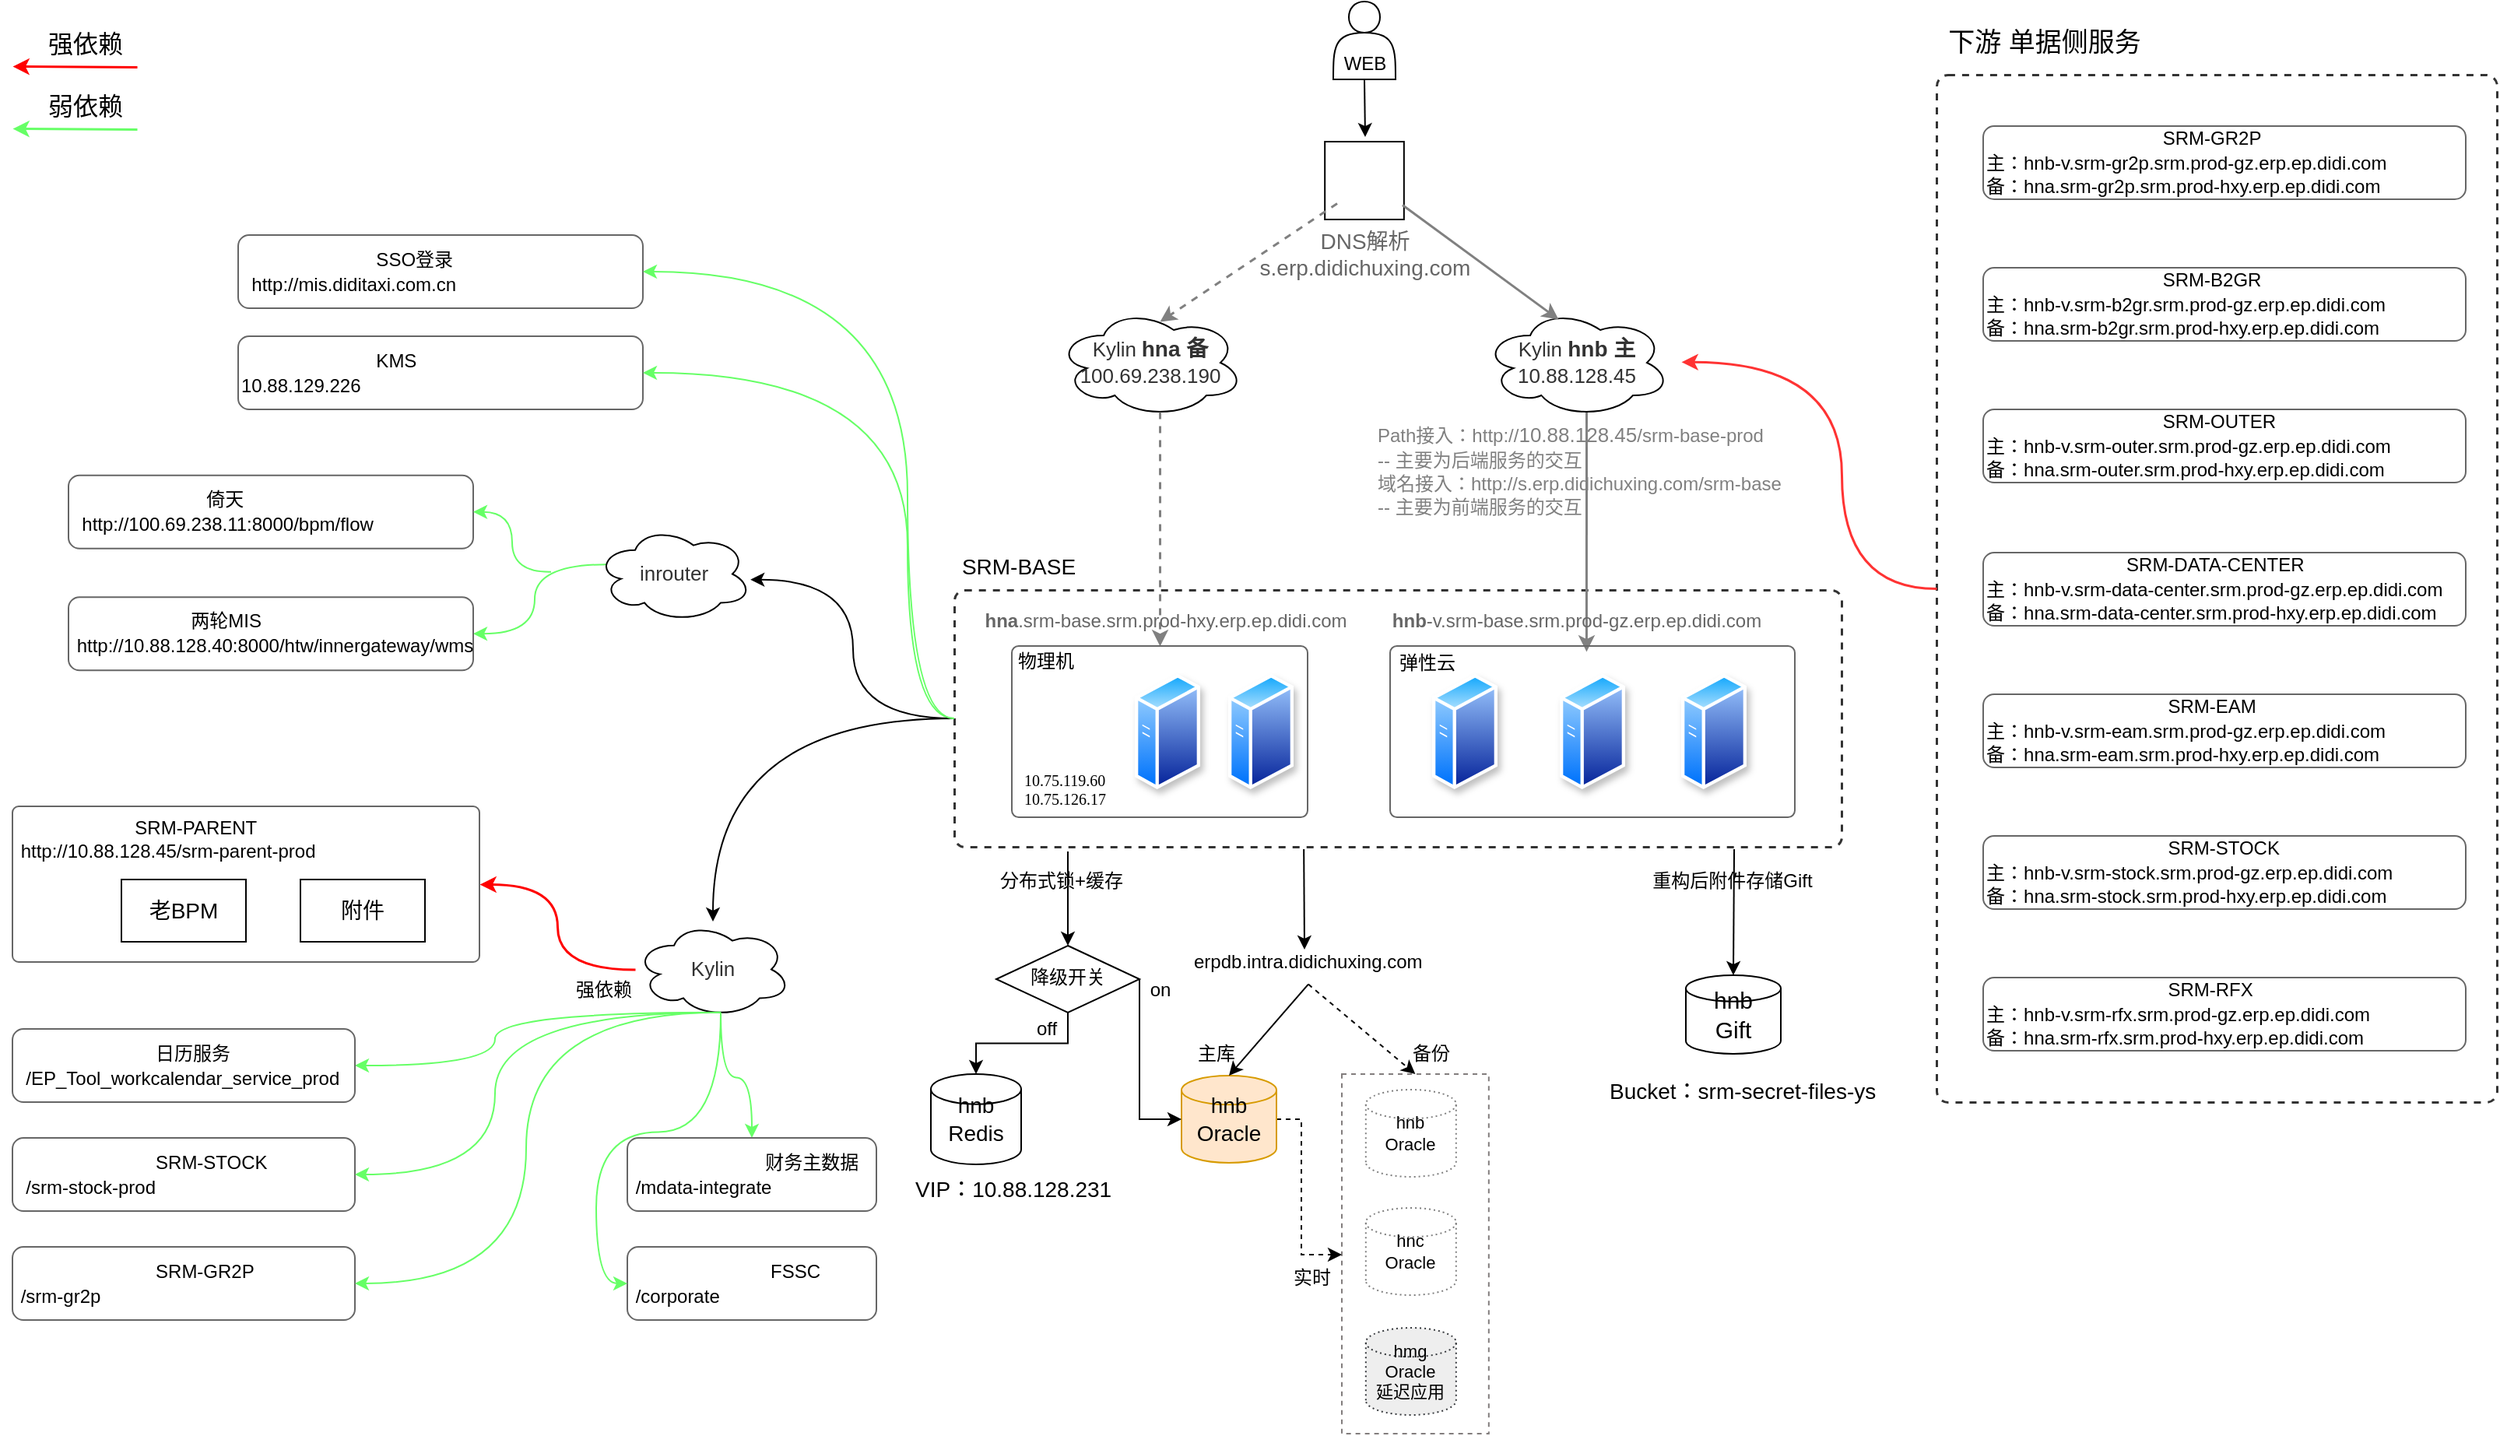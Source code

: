 <mxfile version="27.2.0">
  <diagram id="C5RBs43oDa-KdzZeNtuy" name="Page-1">
    <mxGraphModel dx="1883" dy="532" grid="0" gridSize="10" guides="1" tooltips="1" connect="1" arrows="1" fold="1" page="1" pageScale="1" pageWidth="827" pageHeight="1169" background="#ffffff" math="0" shadow="0">
      <root>
        <mxCell id="WIyWlLk6GJQsqaUBKTNV-0" />
        <mxCell id="WIyWlLk6GJQsqaUBKTNV-1" parent="WIyWlLk6GJQsqaUBKTNV-0" />
        <mxCell id="JOS9M0dcw-xFXqlHF2fi-12" value="" style="rounded=0;whiteSpace=wrap;html=1;hachureGap=4;fontFamily=Architects Daughter;fontSource=https%3A%2F%2Ffonts.googleapis.com%2Fcss%3Ffamily%3DArchitects%2BDaughter;dashed=1;fillColor=none;strokeColor=light-dark(#827d7d, #ededed);" vertex="1" parent="WIyWlLk6GJQsqaUBKTNV-1">
          <mxGeometry x="76" y="957" width="94.41" height="231" as="geometry" />
        </mxCell>
        <mxCell id="JOS9M0dcw-xFXqlHF2fi-0" value="降级开关" style="rhombus;whiteSpace=wrap;html=1;hachureGap=4;fontFamily=Architects Daughter;fontSource=https%3A%2F%2Ffonts.googleapis.com%2Fcss%3Ffamily%3DArchitects%2BDaughter;" vertex="1" parent="WIyWlLk6GJQsqaUBKTNV-1">
          <mxGeometry x="-146" y="874.5" width="92" height="43" as="geometry" />
        </mxCell>
        <mxCell id="ueZprSyfjsTpokdEeaGI-45" value="" style="rounded=1;whiteSpace=wrap;html=1;hachureGap=4;fontFamily=Architects Daughter;fontSource=https%3A%2F%2Ffonts.googleapis.com%2Fcss%3Ffamily%3DArchitects%2BDaughter;arcSize=2;fillColor=none;dashed=1;strokeColor=#333333;strokeWidth=1.5;" parent="WIyWlLk6GJQsqaUBKTNV-1" vertex="1">
          <mxGeometry x="458" y="315" width="360" height="660" as="geometry" />
        </mxCell>
        <mxCell id="ueZprSyfjsTpokdEeaGI-70" value="" style="rounded=0;hachureGap=4;orthogonalLoop=1;jettySize=auto;html=1;fontFamily=Architects Daughter;fontSource=https%3A%2F%2Ffonts.googleapis.com%2Fcss%3Ffamily%3DArchitects%2BDaughter;entryX=0.991;entryY=0.559;entryDx=0;entryDy=0;entryPerimeter=0;edgeStyle=orthogonalEdgeStyle;curved=1;" parent="WIyWlLk6GJQsqaUBKTNV-1" source="ueZprSyfjsTpokdEeaGI-32" target="ueZprSyfjsTpokdEeaGI-61" edge="1">
          <mxGeometry relative="1" as="geometry" />
        </mxCell>
        <mxCell id="ueZprSyfjsTpokdEeaGI-71" value="" style="edgeStyle=orthogonalEdgeStyle;rounded=0;hachureGap=4;orthogonalLoop=1;jettySize=auto;html=1;fontFamily=Architects Daughter;fontSource=https%3A%2F%2Ffonts.googleapis.com%2Fcss%3Ffamily%3DArchitects%2BDaughter;curved=1;" parent="WIyWlLk6GJQsqaUBKTNV-1" source="ueZprSyfjsTpokdEeaGI-32" target="ueZprSyfjsTpokdEeaGI-62" edge="1">
          <mxGeometry relative="1" as="geometry" />
        </mxCell>
        <mxCell id="ueZprSyfjsTpokdEeaGI-32" value="" style="rounded=1;whiteSpace=wrap;html=1;hachureGap=4;fontFamily=Architects Daughter;fontSource=https%3A%2F%2Ffonts.googleapis.com%2Fcss%3Ffamily%3DArchitects%2BDaughter;fillColor=none;arcSize=4;dashed=1;strokeColor=#333333;strokeWidth=1.5;" parent="WIyWlLk6GJQsqaUBKTNV-1" vertex="1">
          <mxGeometry x="-173" y="646" width="570" height="165" as="geometry" />
        </mxCell>
        <mxCell id="ueZprSyfjsTpokdEeaGI-12" value="" style="endArrow=classic;html=1;rounded=0;hachureGap=4;fontFamily=Architects Daughter;fontSource=https%3A%2F%2Ffonts.googleapis.com%2Fcss%3Ffamily%3DArchitects%2BDaughter;exitX=0.55;exitY=0.95;exitDx=0;exitDy=0;exitPerimeter=0;strokeColor=#808080;strokeWidth=1.5;entryX=0.473;entryY=0.032;entryDx=0;entryDy=0;entryPerimeter=0;" parent="WIyWlLk6GJQsqaUBKTNV-1" source="ueZprSyfjsTpokdEeaGI-1" edge="1">
          <mxGeometry width="50" height="50" relative="1" as="geometry">
            <mxPoint x="236" y="531.5" as="sourcePoint" />
            <mxPoint x="232.98" y="685.52" as="targetPoint" />
          </mxGeometry>
        </mxCell>
        <mxCell id="ueZprSyfjsTpokdEeaGI-0" value="&lt;span style=&quot;color: rgb(50, 50, 50); font-family: &amp;quot;Microsoft YaHei&amp;quot;, 微软雅黑, Arial; background-color: rgba(255, 255, 255, 0.01);&quot;&gt;&lt;span style=&quot;font-size: 13px;&quot;&gt;Kylin&lt;/span&gt;&lt;b style=&quot;&quot;&gt; &lt;font style=&quot;font-size: 14px;&quot;&gt;hna 备&lt;/font&gt;&lt;/b&gt;&lt;/span&gt;&lt;font style=&quot;font-size: 14px;&quot;&gt;&lt;br style=&quot;color: rgb(50, 50, 50); font-family: &amp;quot;Microsoft YaHei&amp;quot;, 微软雅黑, Arial;&quot;&gt;&lt;/font&gt;&lt;span style=&quot;color: rgb(50, 50, 50); font-family: &amp;quot;Microsoft YaHei&amp;quot;, 微软雅黑, Arial; font-size: 13px; background-color: rgba(255, 255, 255, 0.01);&quot;&gt;100.69.238.190&lt;/span&gt;" style="ellipse;shape=cloud;whiteSpace=wrap;html=1;hachureGap=4;fontFamily=Architects Daughter;fontSource=https%3A%2F%2Ffonts.googleapis.com%2Fcss%3Ffamily%3DArchitects%2BDaughter;strokeColor=default;" parent="WIyWlLk6GJQsqaUBKTNV-1" vertex="1">
          <mxGeometry x="-107" y="465" width="120" height="70" as="geometry" />
        </mxCell>
        <mxCell id="ueZprSyfjsTpokdEeaGI-1" value="&lt;span style=&quot;color: rgb(50, 50, 50); font-family: &amp;quot;Microsoft YaHei&amp;quot;, 微软雅黑, Arial; font-size: 13px; background-color: rgba(255, 255, 255, 0.01);&quot;&gt;Kylin &lt;/span&gt;&lt;font style=&quot;color: rgb(255, 51, 51); font-size: 14px;&quot;&gt;&lt;span style=&quot;background-color: rgba(255, 255, 255, 0.01); color: rgb(50, 50, 50);&quot;&gt;&lt;font style=&quot;&quot; face=&quot;Helvetica&quot;&gt;&lt;b style=&quot;&quot;&gt;hnb 主&lt;/b&gt;&lt;/font&gt;&lt;/span&gt;&lt;br style=&quot;font-family: &amp;quot;Microsoft YaHei&amp;quot;, 微软雅黑, Arial; color: rgb(50, 50, 50);&quot;&gt;&lt;/font&gt;&lt;span style=&quot;color: rgb(50, 50, 50); font-family: &amp;quot;Microsoft YaHei&amp;quot;, 微软雅黑, Arial; font-size: 13px; background-color: rgba(255, 255, 255, 0.01);&quot;&gt;10.88.128.45&lt;/span&gt;" style="ellipse;shape=cloud;whiteSpace=wrap;html=1;hachureGap=4;fontFamily=Architects Daughter;fontSource=https%3A%2F%2Ffonts.googleapis.com%2Fcss%3Ffamily%3DArchitects%2BDaughter;strokeColor=default;" parent="WIyWlLk6GJQsqaUBKTNV-1" vertex="1">
          <mxGeometry x="167" y="465" width="120" height="70" as="geometry" />
        </mxCell>
        <mxCell id="ueZprSyfjsTpokdEeaGI-4" value="&lt;font style=&quot;color: rgb(128, 128, 128);&quot;&gt;&lt;font style=&quot;&quot; face=&quot;Helvetica&quot;&gt;Path接入：http://&lt;/font&gt;&lt;span style=&quot;font-family: &amp;quot;Microsoft YaHei&amp;quot;, 微软雅黑, Arial; font-size: 13px; text-align: center; background-color: rgba(255, 255, 255, 0.01);&quot;&gt;10.88.128.45&lt;/span&gt;&lt;font style=&quot;&quot; face=&quot;Helvetica&quot;&gt;/srm-base-prod&lt;/font&gt;&lt;/font&gt;&lt;div&gt;&lt;font style=&quot;color: rgb(128, 128, 128);&quot; face=&quot;Helvetica&quot;&gt;-- 主要为后端服务的交互&lt;br&gt;&lt;/font&gt;&lt;div&gt;&lt;span style=&quot;font-family: Helvetica; background-color: transparent;&quot;&gt;&lt;font style=&quot;color: rgb(128, 128, 128);&quot;&gt;域名接入：http://s.erp.didichuxing.com/srm-base&lt;/font&gt;&lt;/span&gt;&lt;/div&gt;&lt;/div&gt;&lt;div&gt;&lt;font style=&quot;color: rgb(128, 128, 128);&quot;&gt;&lt;span style=&quot;font-family: Helvetica; background-color: transparent;&quot;&gt;--&amp;nbsp;&lt;/span&gt;&lt;span style=&quot;font-family: Helvetica; background-color: transparent;&quot;&gt;主要为前端服务的交互&lt;/span&gt;&lt;/font&gt;&lt;/div&gt;" style="text;html=1;align=left;verticalAlign=middle;whiteSpace=wrap;rounded=0;fontFamily=Architects Daughter;fontSource=https%3A%2F%2Ffonts.googleapis.com%2Fcss%3Ffamily%3DArchitects%2BDaughter;" parent="WIyWlLk6GJQsqaUBKTNV-1" vertex="1">
          <mxGeometry x="97" y="535" width="296" height="70" as="geometry" />
        </mxCell>
        <mxCell id="ueZprSyfjsTpokdEeaGI-13" value="" style="endArrow=classic;html=1;rounded=0;hachureGap=4;fontFamily=Architects Daughter;fontSource=https%3A%2F%2Ffonts.googleapis.com%2Fcss%3Ffamily%3DArchitects%2BDaughter;exitX=0.55;exitY=0.95;exitDx=0;exitDy=0;exitPerimeter=0;strokeColor=#808080;strokeWidth=1.5;dashed=1;" parent="WIyWlLk6GJQsqaUBKTNV-1" source="ueZprSyfjsTpokdEeaGI-0" target="ueZprSyfjsTpokdEeaGI-14" edge="1">
          <mxGeometry width="50" height="50" relative="1" as="geometry">
            <mxPoint x="348" y="575" as="sourcePoint" />
            <mxPoint x="-41" y="663" as="targetPoint" />
          </mxGeometry>
        </mxCell>
        <mxCell id="ueZprSyfjsTpokdEeaGI-23" value="&lt;font face=&quot;Helvetica&quot;&gt;SRM-BASE&lt;/font&gt;" style="text;html=1;align=center;verticalAlign=middle;whiteSpace=wrap;rounded=0;fontFamily=Architects Daughter;fontSource=https%3A%2F%2Ffonts.googleapis.com%2Fcss%3Ffamily%3DArchitects%2BDaughter;fontSize=14;" parent="WIyWlLk6GJQsqaUBKTNV-1" vertex="1">
          <mxGeometry x="-173" y="616" width="83" height="30" as="geometry" />
        </mxCell>
        <mxCell id="ueZprSyfjsTpokdEeaGI-26" value="" style="points=[];aspect=fixed;html=1;align=center;shadow=0;dashed=0;fillColor=none;shape=mxgraph.alibaba_cloud.dns_domain_name_system;hachureGap=4;fontFamily=Architects Daughter;fontSource=https%3A%2F%2Ffonts.googleapis.com%2Fcss%3Ffamily%3DArchitects%2BDaughter;" parent="WIyWlLk6GJQsqaUBKTNV-1" vertex="1">
          <mxGeometry x="65.09" y="358" width="50.83" height="50" as="geometry" />
        </mxCell>
        <mxCell id="ueZprSyfjsTpokdEeaGI-27" value="" style="endArrow=classic;html=1;rounded=0;hachureGap=4;fontFamily=Architects Daughter;fontSource=https%3A%2F%2Ffonts.googleapis.com%2Fcss%3Ffamily%3DArchitects%2BDaughter;exitX=0.151;exitY=0.79;exitDx=0;exitDy=0;exitPerimeter=0;entryX=0.55;entryY=0.121;entryDx=0;entryDy=0;entryPerimeter=0;strokeColor=#808080;strokeWidth=1.5;dashed=1;" parent="WIyWlLk6GJQsqaUBKTNV-1" source="ueZprSyfjsTpokdEeaGI-26" target="ueZprSyfjsTpokdEeaGI-0" edge="1">
          <mxGeometry width="50" height="50" relative="1" as="geometry">
            <mxPoint x="187" y="585" as="sourcePoint" />
            <mxPoint x="237" y="535" as="targetPoint" />
          </mxGeometry>
        </mxCell>
        <mxCell id="ueZprSyfjsTpokdEeaGI-28" value="" style="endArrow=classic;html=1;rounded=0;hachureGap=4;fontFamily=Architects Daughter;fontSource=https%3A%2F%2Ffonts.googleapis.com%2Fcss%3Ffamily%3DArchitects%2BDaughter;exitX=0.977;exitY=0.81;exitDx=0;exitDy=0;exitPerimeter=0;entryX=0.4;entryY=0.1;entryDx=0;entryDy=0;entryPerimeter=0;strokeColor=#808080;strokeWidth=1.5;" parent="WIyWlLk6GJQsqaUBKTNV-1" source="ueZprSyfjsTpokdEeaGI-26" target="ueZprSyfjsTpokdEeaGI-1" edge="1">
          <mxGeometry width="50" height="50" relative="1" as="geometry">
            <mxPoint x="152" y="465" as="sourcePoint" />
            <mxPoint x="37" y="503" as="targetPoint" />
          </mxGeometry>
        </mxCell>
        <UserObject label="DNS解析s.erp.didichuxing.com" link="s.erp.didichuxing.com" id="ueZprSyfjsTpokdEeaGI-30">
          <mxCell style="text;whiteSpace=wrap;fontFamily=Helvetica;fontSize=14;fontColor=#666666;align=center;" parent="WIyWlLk6GJQsqaUBKTNV-1" vertex="1">
            <mxGeometry x="20.5" y="407" width="140" height="40" as="geometry" />
          </mxCell>
        </UserObject>
        <mxCell id="ueZprSyfjsTpokdEeaGI-5" value="" style="rounded=1;whiteSpace=wrap;html=1;hachureGap=4;fontFamily=Architects Daughter;fontSource=https%3A%2F%2Ffonts.googleapis.com%2Fcss%3Ffamily%3DArchitects%2BDaughter;fillColor=none;arcSize=4;strokeColor=#666666;" parent="WIyWlLk6GJQsqaUBKTNV-1" vertex="1">
          <mxGeometry x="107" y="682" width="260" height="110" as="geometry" />
        </mxCell>
        <mxCell id="ueZprSyfjsTpokdEeaGI-7" value="" style="image;aspect=fixed;perimeter=ellipsePerimeter;html=1;align=center;shadow=1;dashed=0;spacingTop=3;image=img/lib/active_directory/generic_server.svg;sketch=1;hachureGap=4;jiggle=2;curveFitting=1;fontFamily=Architects Daughter;fontSource=https%3A%2F%2Ffonts.googleapis.com%2Fcss%3Ffamily%3DArchitects%2BDaughter;" parent="WIyWlLk6GJQsqaUBKTNV-1" vertex="1">
          <mxGeometry x="134" y="699.5" width="42" height="75" as="geometry" />
        </mxCell>
        <mxCell id="ueZprSyfjsTpokdEeaGI-8" value="" style="image;aspect=fixed;perimeter=ellipsePerimeter;html=1;align=center;shadow=1;dashed=0;spacingTop=3;image=img/lib/active_directory/generic_server.svg;sketch=1;hachureGap=4;jiggle=2;curveFitting=1;fontFamily=Architects Daughter;fontSource=https%3A%2F%2Ffonts.googleapis.com%2Fcss%3Ffamily%3DArchitects%2BDaughter;" parent="WIyWlLk6GJQsqaUBKTNV-1" vertex="1">
          <mxGeometry x="216" y="699.5" width="42" height="75" as="geometry" />
        </mxCell>
        <mxCell id="ueZprSyfjsTpokdEeaGI-9" value="" style="image;aspect=fixed;perimeter=ellipsePerimeter;html=1;align=center;shadow=1;dashed=0;spacingTop=3;image=img/lib/active_directory/generic_server.svg;sketch=1;hachureGap=4;jiggle=2;curveFitting=1;fontFamily=Architects Daughter;fontSource=https%3A%2F%2Ffonts.googleapis.com%2Fcss%3Ffamily%3DArchitects%2BDaughter;" parent="WIyWlLk6GJQsqaUBKTNV-1" vertex="1">
          <mxGeometry x="294" y="699.5" width="42" height="75" as="geometry" />
        </mxCell>
        <mxCell id="ueZprSyfjsTpokdEeaGI-11" value="&lt;font face=&quot;Helvetica&quot;&gt;&lt;b&gt;hnb&lt;/b&gt;-v.srm-base.srm.prod-gz.erp.ep.didi.com&lt;/font&gt;" style="text;html=1;align=center;verticalAlign=middle;whiteSpace=wrap;rounded=0;fontFamily=Architects Daughter;fontSource=https%3A%2F%2Ffonts.googleapis.com%2Fcss%3Ffamily%3DArchitects%2BDaughter;fontColor=#666666;" parent="WIyWlLk6GJQsqaUBKTNV-1" vertex="1">
          <mxGeometry x="107" y="651" width="240" height="30" as="geometry" />
        </mxCell>
        <mxCell id="ueZprSyfjsTpokdEeaGI-14" value="" style="rounded=1;whiteSpace=wrap;html=1;hachureGap=4;fontFamily=Architects Daughter;fontSource=https%3A%2F%2Ffonts.googleapis.com%2Fcss%3Ffamily%3DArchitects%2BDaughter;fillColor=none;arcSize=4;strokeColor=#666666;" parent="WIyWlLk6GJQsqaUBKTNV-1" vertex="1">
          <mxGeometry x="-136" y="682" width="190" height="110" as="geometry" />
        </mxCell>
        <mxCell id="ueZprSyfjsTpokdEeaGI-15" value="" style="image;aspect=fixed;perimeter=ellipsePerimeter;html=1;align=center;shadow=1;dashed=0;spacingTop=3;image=img/lib/active_directory/generic_server.svg;sketch=1;hachureGap=4;jiggle=2;curveFitting=1;fontFamily=Architects Daughter;fontSource=https%3A%2F%2Ffonts.googleapis.com%2Fcss%3Ffamily%3DArchitects%2BDaughter;" parent="WIyWlLk6GJQsqaUBKTNV-1" vertex="1">
          <mxGeometry x="-57" y="699.5" width="42" height="75" as="geometry" />
        </mxCell>
        <mxCell id="ueZprSyfjsTpokdEeaGI-16" value="" style="image;aspect=fixed;perimeter=ellipsePerimeter;html=1;align=center;shadow=1;dashed=0;spacingTop=3;image=img/lib/active_directory/generic_server.svg;sketch=1;hachureGap=4;jiggle=2;curveFitting=1;fontFamily=Architects Daughter;fontSource=https%3A%2F%2Ffonts.googleapis.com%2Fcss%3Ffamily%3DArchitects%2BDaughter;" parent="WIyWlLk6GJQsqaUBKTNV-1" vertex="1">
          <mxGeometry x="3" y="699.5" width="42" height="75" as="geometry" />
        </mxCell>
        <mxCell id="ueZprSyfjsTpokdEeaGI-18" value="&lt;font face=&quot;Helvetica&quot;&gt;&lt;b&gt;hna&lt;/b&gt;.srm-base.srm.prod-hxy.erp.ep.didi.com&lt;/font&gt;" style="text;html=1;align=center;verticalAlign=middle;whiteSpace=wrap;rounded=0;fontFamily=Architects Daughter;fontSource=https%3A%2F%2Ffonts.googleapis.com%2Fcss%3Ffamily%3DArchitects%2BDaughter;fontColor=#666666;" parent="WIyWlLk6GJQsqaUBKTNV-1" vertex="1">
          <mxGeometry x="-157" y="651" width="240" height="30" as="geometry" />
        </mxCell>
        <mxCell id="ueZprSyfjsTpokdEeaGI-19" value="物理机" style="text;html=1;align=center;verticalAlign=middle;whiteSpace=wrap;rounded=0;fontFamily=Helvetica;" parent="WIyWlLk6GJQsqaUBKTNV-1" vertex="1">
          <mxGeometry x="-144" y="677" width="60" height="30" as="geometry" />
        </mxCell>
        <mxCell id="ueZprSyfjsTpokdEeaGI-20" value="弹性云" style="text;html=1;align=center;verticalAlign=middle;whiteSpace=wrap;rounded=0;fontFamily=Helvetica;" parent="WIyWlLk6GJQsqaUBKTNV-1" vertex="1">
          <mxGeometry x="101" y="678" width="60" height="30" as="geometry" />
        </mxCell>
        <mxCell id="ueZprSyfjsTpokdEeaGI-21" value="10.75.119.60&#xa;10.75.126.17" style="text;whiteSpace=wrap;fontFamily=Verdana;fontSize=10;" parent="WIyWlLk6GJQsqaUBKTNV-1" vertex="1">
          <mxGeometry x="-130" y="756" width="90" height="50" as="geometry" />
        </mxCell>
        <mxCell id="ueZprSyfjsTpokdEeaGI-34" value="" style="edgeStyle=orthogonalEdgeStyle;rounded=0;hachureGap=4;orthogonalLoop=1;jettySize=auto;html=1;fontFamily=Architects Daughter;fontSource=https%3A%2F%2Ffonts.googleapis.com%2Fcss%3Ffamily%3DArchitects%2BDaughter;exitX=0.5;exitY=1;exitDx=0;exitDy=0;" parent="WIyWlLk6GJQsqaUBKTNV-1" source="ueZprSyfjsTpokdEeaGI-33" edge="1">
          <mxGeometry relative="1" as="geometry">
            <mxPoint x="91" y="355" as="targetPoint" />
          </mxGeometry>
        </mxCell>
        <mxCell id="ueZprSyfjsTpokdEeaGI-33" value="&lt;div&gt;&lt;font face=&quot;Helvetica&quot;&gt;&lt;br&gt;&lt;/font&gt;&lt;/div&gt;&lt;div&gt;&lt;font face=&quot;Helvetica&quot;&gt;&lt;br&gt;&lt;/font&gt;&lt;/div&gt;&lt;font face=&quot;Helvetica&quot;&gt;WEB&lt;/font&gt;" style="shape=actor;whiteSpace=wrap;html=1;hachureGap=4;fontFamily=Architects Daughter;fontSource=https%3A%2F%2Ffonts.googleapis.com%2Fcss%3Ffamily%3DArchitects%2BDaughter;" parent="WIyWlLk6GJQsqaUBKTNV-1" vertex="1">
          <mxGeometry x="70.5" y="268" width="40" height="50" as="geometry" />
        </mxCell>
        <mxCell id="ueZprSyfjsTpokdEeaGI-35" value="" style="endArrow=classic;html=1;rounded=0;hachureGap=4;fontFamily=Architects Daughter;fontSource=https%3A%2F%2Ffonts.googleapis.com%2Fcss%3Ffamily%3DArchitects%2BDaughter;exitX=0;exitY=0.5;exitDx=0;exitDy=0;edgeStyle=orthogonalEdgeStyle;curved=1;fillColor=#e51400;strokeColor=#FF3333;strokeWidth=1.5;" parent="WIyWlLk6GJQsqaUBKTNV-1" source="ueZprSyfjsTpokdEeaGI-45" edge="1">
          <mxGeometry width="50" height="50" relative="1" as="geometry">
            <mxPoint x="477" y="499" as="sourcePoint" />
            <mxPoint x="294" y="499.38" as="targetPoint" />
            <Array as="points">
              <mxPoint x="397" y="645" />
              <mxPoint x="397" y="499" />
            </Array>
          </mxGeometry>
        </mxCell>
        <mxCell id="ueZprSyfjsTpokdEeaGI-37" value="&lt;font face=&quot;Helvetica&quot;&gt;&amp;nbsp; &amp;nbsp; &amp;nbsp; &amp;nbsp; &amp;nbsp; &amp;nbsp; &amp;nbsp; &amp;nbsp; &amp;nbsp; &amp;nbsp; &amp;nbsp; &amp;nbsp; &amp;nbsp; &amp;nbsp; &amp;nbsp; &amp;nbsp; &amp;nbsp; SRM-GR2P&lt;/font&gt;&lt;div style=&quot;&quot;&gt;&lt;font face=&quot;Helvetica&quot;&gt;主：hnb-v.srm-gr2p.srm.prod-gz.erp.ep.didi.com&lt;/font&gt;&lt;/div&gt;&lt;div style=&quot;&quot;&gt;&lt;font face=&quot;Helvetica&quot;&gt;备：&lt;/font&gt;&lt;span style=&quot;background-color: transparent;&quot;&gt;&lt;font face=&quot;Helvetica&quot;&gt;hna.srm-gr2p.srm.prod-hxy.erp.ep.didi.com&lt;/font&gt;&lt;/span&gt;&lt;/div&gt;" style="rounded=1;whiteSpace=wrap;html=1;hachureGap=4;fontFamily=Architects Daughter;fontSource=https%3A%2F%2Ffonts.googleapis.com%2Fcss%3Ffamily%3DArchitects%2BDaughter;align=left;strokeColor=#666666;" parent="WIyWlLk6GJQsqaUBKTNV-1" vertex="1">
          <mxGeometry x="488" y="348" width="310" height="47" as="geometry" />
        </mxCell>
        <mxCell id="ueZprSyfjsTpokdEeaGI-38" value="&lt;font face=&quot;Helvetica&quot;&gt;&amp;nbsp; &amp;nbsp; &amp;nbsp; &amp;nbsp; &amp;nbsp; &amp;nbsp; &amp;nbsp; &amp;nbsp; &amp;nbsp; &amp;nbsp; &amp;nbsp; &amp;nbsp; &amp;nbsp; &amp;nbsp; &amp;nbsp; &amp;nbsp; &amp;nbsp; SRM-B2GR&lt;/font&gt;&lt;div style=&quot;&quot;&gt;&lt;font face=&quot;Helvetica&quot;&gt;主：hnb-v.srm-b2gr.srm.prod-gz.erp.ep.didi.com&lt;/font&gt;&lt;/div&gt;&lt;div style=&quot;&quot;&gt;&lt;font face=&quot;Helvetica&quot;&gt;备：&lt;/font&gt;&lt;span style=&quot;background-color: transparent;&quot;&gt;&lt;font face=&quot;Helvetica&quot;&gt;hna.srm-b2gr.srm.prod-hxy.erp.ep.didi.com&lt;/font&gt;&lt;/span&gt;&lt;/div&gt;" style="rounded=1;whiteSpace=wrap;html=1;hachureGap=4;fontFamily=Architects Daughter;fontSource=https%3A%2F%2Ffonts.googleapis.com%2Fcss%3Ffamily%3DArchitects%2BDaughter;align=left;strokeColor=#666666;" parent="WIyWlLk6GJQsqaUBKTNV-1" vertex="1">
          <mxGeometry x="488" y="439" width="310" height="47" as="geometry" />
        </mxCell>
        <mxCell id="ueZprSyfjsTpokdEeaGI-39" value="&lt;font face=&quot;Helvetica&quot;&gt;&amp;nbsp; &amp;nbsp; &amp;nbsp; &amp;nbsp; &amp;nbsp; &amp;nbsp; &amp;nbsp; &amp;nbsp; &amp;nbsp; &amp;nbsp; &amp;nbsp; &amp;nbsp; &amp;nbsp; &amp;nbsp; &amp;nbsp; &amp;nbsp; &amp;nbsp; SRM-OUTER&lt;/font&gt;&lt;div style=&quot;&quot;&gt;&lt;font face=&quot;Helvetica&quot;&gt;主：hnb-v.srm-outer.srm.prod-gz.erp.ep.didi.com&lt;/font&gt;&lt;/div&gt;&lt;div style=&quot;&quot;&gt;&lt;font face=&quot;Helvetica&quot;&gt;备：&lt;/font&gt;&lt;span style=&quot;background-color: transparent;&quot;&gt;&lt;font face=&quot;Helvetica&quot;&gt;hna.srm-outer.srm.prod-hxy.erp.ep.didi.com&lt;/font&gt;&lt;/span&gt;&lt;/div&gt;" style="rounded=1;whiteSpace=wrap;html=1;hachureGap=4;fontFamily=Architects Daughter;fontSource=https%3A%2F%2Ffonts.googleapis.com%2Fcss%3Ffamily%3DArchitects%2BDaughter;align=left;strokeColor=#666666;" parent="WIyWlLk6GJQsqaUBKTNV-1" vertex="1">
          <mxGeometry x="488" y="530" width="310" height="47" as="geometry" />
        </mxCell>
        <mxCell id="ueZprSyfjsTpokdEeaGI-40" value="&lt;font face=&quot;Helvetica&quot;&gt;&amp;nbsp; &amp;nbsp; &amp;nbsp; &amp;nbsp; &amp;nbsp; &amp;nbsp; &amp;nbsp; &amp;nbsp; &amp;nbsp; &amp;nbsp; &amp;nbsp; &amp;nbsp; &amp;nbsp; &amp;nbsp;SRM-DATA-CENTER&lt;/font&gt;&lt;div style=&quot;&quot;&gt;&lt;font face=&quot;Helvetica&quot;&gt;主：hnb-v.srm-data-center.srm.prod-gz.erp.ep.didi.com&lt;/font&gt;&lt;/div&gt;&lt;div style=&quot;&quot;&gt;&lt;font face=&quot;Helvetica&quot;&gt;备：&lt;/font&gt;&lt;span style=&quot;background-color: transparent;&quot;&gt;&lt;font face=&quot;Helvetica&quot;&gt;hna.srm-data-center.srm.prod-hxy.erp.ep.didi.com&lt;/font&gt;&lt;/span&gt;&lt;/div&gt;" style="rounded=1;whiteSpace=wrap;html=1;hachureGap=4;fontFamily=Architects Daughter;fontSource=https%3A%2F%2Ffonts.googleapis.com%2Fcss%3Ffamily%3DArchitects%2BDaughter;align=left;strokeColor=#666666;" parent="WIyWlLk6GJQsqaUBKTNV-1" vertex="1">
          <mxGeometry x="488" y="622" width="310" height="47" as="geometry" />
        </mxCell>
        <mxCell id="ueZprSyfjsTpokdEeaGI-41" value="&lt;font face=&quot;Helvetica&quot;&gt;&amp;nbsp; &amp;nbsp; &amp;nbsp; &amp;nbsp; &amp;nbsp; &amp;nbsp; &amp;nbsp; &amp;nbsp; &amp;nbsp; &amp;nbsp; &amp;nbsp; &amp;nbsp; &amp;nbsp; &amp;nbsp; &amp;nbsp; &amp;nbsp; &amp;nbsp; &amp;nbsp;SRM-EAM&lt;/font&gt;&lt;div&gt;&lt;span style=&quot;font-family: Helvetica; background-color: transparent; color: light-dark(rgb(0, 0, 0), rgb(255, 255, 255));&quot;&gt;主：hnb-v.srm-eam.srm.prod-gz.erp.ep.didi.com&lt;/span&gt;&lt;div style=&quot;&quot;&gt;&lt;font face=&quot;Helvetica&quot;&gt;备：&lt;/font&gt;&lt;span style=&quot;background-color: transparent;&quot;&gt;&lt;font face=&quot;Helvetica&quot;&gt;hna.srm-eam.srm.prod-hxy.erp.ep.didi.com&lt;/font&gt;&lt;/span&gt;&lt;/div&gt;&lt;/div&gt;" style="rounded=1;whiteSpace=wrap;html=1;hachureGap=4;fontFamily=Architects Daughter;fontSource=https%3A%2F%2Ffonts.googleapis.com%2Fcss%3Ffamily%3DArchitects%2BDaughter;align=left;strokeColor=#666666;" parent="WIyWlLk6GJQsqaUBKTNV-1" vertex="1">
          <mxGeometry x="488" y="713" width="310" height="47" as="geometry" />
        </mxCell>
        <mxCell id="ueZprSyfjsTpokdEeaGI-42" value="&lt;font face=&quot;Helvetica&quot;&gt;&amp;nbsp; &amp;nbsp; &amp;nbsp; &amp;nbsp; &amp;nbsp; &amp;nbsp; &amp;nbsp; &amp;nbsp; &amp;nbsp; &amp;nbsp; &amp;nbsp; &amp;nbsp; &amp;nbsp; &amp;nbsp; &amp;nbsp; &amp;nbsp; &amp;nbsp; &amp;nbsp;SRM-STOCK&lt;/font&gt;&lt;div&gt;&lt;span style=&quot;font-family: Helvetica; background-color: transparent; color: light-dark(rgb(0, 0, 0), rgb(255, 255, 255));&quot;&gt;主：hnb-v.srm-stock.srm.prod-gz.erp.ep.didi.com&lt;/span&gt;&lt;div style=&quot;&quot;&gt;&lt;font face=&quot;Helvetica&quot;&gt;备：&lt;/font&gt;&lt;span style=&quot;background-color: transparent;&quot;&gt;&lt;font face=&quot;Helvetica&quot;&gt;hna.srm-stock.srm.prod-hxy.erp.ep.didi.com&lt;/font&gt;&lt;/span&gt;&lt;/div&gt;&lt;/div&gt;" style="rounded=1;whiteSpace=wrap;html=1;hachureGap=4;fontFamily=Architects Daughter;fontSource=https%3A%2F%2Ffonts.googleapis.com%2Fcss%3Ffamily%3DArchitects%2BDaughter;align=left;strokeColor=#666666;" parent="WIyWlLk6GJQsqaUBKTNV-1" vertex="1">
          <mxGeometry x="488" y="804" width="310" height="47" as="geometry" />
        </mxCell>
        <mxCell id="ueZprSyfjsTpokdEeaGI-43" value="&lt;font face=&quot;Helvetica&quot;&gt;&amp;nbsp; &amp;nbsp; &amp;nbsp; &amp;nbsp; &amp;nbsp; &amp;nbsp; &amp;nbsp; &amp;nbsp; &amp;nbsp; &amp;nbsp; &amp;nbsp; &amp;nbsp; &amp;nbsp; &amp;nbsp; &amp;nbsp; &amp;nbsp; &amp;nbsp; &amp;nbsp;SRM-RFX&lt;/font&gt;&lt;div&gt;&lt;span style=&quot;font-family: Helvetica; background-color: transparent; color: light-dark(rgb(0, 0, 0), rgb(255, 255, 255));&quot;&gt;主：hnb-v.srm-rfx.srm.prod-gz.erp.ep.didi.com&lt;/span&gt;&lt;div style=&quot;&quot;&gt;&lt;font face=&quot;Helvetica&quot;&gt;备：&lt;/font&gt;&lt;span style=&quot;background-color: transparent;&quot;&gt;&lt;font face=&quot;Helvetica&quot;&gt;hna.srm-rfx.srm.prod-hxy.erp.ep.didi.com&lt;/font&gt;&lt;/span&gt;&lt;/div&gt;&lt;/div&gt;" style="rounded=1;whiteSpace=wrap;html=1;hachureGap=4;fontFamily=Architects Daughter;fontSource=https%3A%2F%2Ffonts.googleapis.com%2Fcss%3Ffamily%3DArchitects%2BDaughter;align=left;strokeColor=#666666;" parent="WIyWlLk6GJQsqaUBKTNV-1" vertex="1">
          <mxGeometry x="488" y="895" width="310" height="47" as="geometry" />
        </mxCell>
        <mxCell id="ueZprSyfjsTpokdEeaGI-46" value="&lt;font style=&quot;font-size: 17px;&quot;&gt;下游 单据侧服务&lt;/font&gt;" style="text;html=1;align=center;verticalAlign=middle;whiteSpace=wrap;rounded=0;fontFamily=Helvetica;" parent="WIyWlLk6GJQsqaUBKTNV-1" vertex="1">
          <mxGeometry x="458" y="280" width="139" height="30" as="geometry" />
        </mxCell>
        <mxCell id="ueZprSyfjsTpokdEeaGI-47" value="&lt;div&gt;&lt;font style=&quot;font-size: 14px;&quot; face=&quot;Helvetica&quot;&gt;hnb&lt;/font&gt;&lt;/div&gt;&lt;font style=&quot;font-size: 14px;&quot; face=&quot;Helvetica&quot;&gt;Redis&lt;/font&gt;" style="strokeWidth=1;html=1;shape=mxgraph.flowchart.database;whiteSpace=wrap;hachureGap=4;fontFamily=Architects Daughter;fontSource=https%3A%2F%2Ffonts.googleapis.com%2Fcss%3Ffamily%3DArchitects%2BDaughter;" parent="WIyWlLk6GJQsqaUBKTNV-1" vertex="1">
          <mxGeometry x="-188" y="957" width="58" height="58" as="geometry" />
        </mxCell>
        <mxCell id="ueZprSyfjsTpokdEeaGI-60" value="" style="edgeStyle=orthogonalEdgeStyle;rounded=0;hachureGap=4;orthogonalLoop=1;jettySize=auto;html=1;fontFamily=Architects Daughter;fontSource=https%3A%2F%2Ffonts.googleapis.com%2Fcss%3Ffamily%3DArchitects%2BDaughter;dashed=1;entryX=0;entryY=0.5;entryDx=0;entryDy=0;" parent="WIyWlLk6GJQsqaUBKTNV-1" source="ueZprSyfjsTpokdEeaGI-48" target="JOS9M0dcw-xFXqlHF2fi-12" edge="1">
          <mxGeometry relative="1" as="geometry">
            <Array as="points">
              <mxPoint x="50" y="986" />
              <mxPoint x="50" y="1073" />
              <mxPoint x="76" y="1073" />
            </Array>
          </mxGeometry>
        </mxCell>
        <mxCell id="ueZprSyfjsTpokdEeaGI-48" value="&lt;div&gt;&lt;font style=&quot;font-size: 14px;&quot; face=&quot;Helvetica&quot;&gt;hnb&lt;/font&gt;&lt;/div&gt;&lt;font style=&quot;font-size: 14px;&quot; face=&quot;Helvetica&quot;&gt;Oracle&lt;/font&gt;" style="strokeWidth=1;html=1;shape=mxgraph.flowchart.database;whiteSpace=wrap;hachureGap=4;fontFamily=Architects Daughter;fontSource=https%3A%2F%2Ffonts.googleapis.com%2Fcss%3Ffamily%3DArchitects%2BDaughter;fillColor=#ffe6cc;strokeColor=#d79b00;" parent="WIyWlLk6GJQsqaUBKTNV-1" vertex="1">
          <mxGeometry x="-27" y="958" width="61" height="56" as="geometry" />
        </mxCell>
        <mxCell id="ueZprSyfjsTpokdEeaGI-49" value="&lt;div&gt;&lt;font style=&quot;font-size: 15px;&quot; face=&quot;Helvetica&quot;&gt;hnb&lt;/font&gt;&lt;/div&gt;&lt;font style=&quot;font-size: 15px;&quot; face=&quot;Helvetica&quot;&gt;Gift&lt;/font&gt;" style="strokeWidth=1;html=1;shape=mxgraph.flowchart.database;whiteSpace=wrap;hachureGap=4;fontFamily=Architects Daughter;fontSource=https%3A%2F%2Ffonts.googleapis.com%2Fcss%3Ffamily%3DArchitects%2BDaughter;" parent="WIyWlLk6GJQsqaUBKTNV-1" vertex="1">
          <mxGeometry x="297" y="893.5" width="61" height="50.5" as="geometry" />
        </mxCell>
        <mxCell id="ueZprSyfjsTpokdEeaGI-51" value="" style="endArrow=classic;html=1;rounded=0;hachureGap=4;fontFamily=Architects Daughter;fontSource=https%3A%2F%2Ffonts.googleapis.com%2Fcss%3Ffamily%3DArchitects%2BDaughter;exitX=0.394;exitY=1.009;exitDx=0;exitDy=0;exitPerimeter=0;" parent="WIyWlLk6GJQsqaUBKTNV-1" source="ueZprSyfjsTpokdEeaGI-32" edge="1">
          <mxGeometry width="50" height="50" relative="1" as="geometry">
            <mxPoint x="-73" y="855" as="sourcePoint" />
            <mxPoint x="52" y="877" as="targetPoint" />
          </mxGeometry>
        </mxCell>
        <mxCell id="ueZprSyfjsTpokdEeaGI-52" value="" style="endArrow=classic;html=1;rounded=0;hachureGap=4;fontFamily=Architects Daughter;fontSource=https%3A%2F%2Ffonts.googleapis.com%2Fcss%3Ffamily%3DArchitects%2BDaughter;entryX=0.5;entryY=0;entryDx=0;entryDy=0;entryPerimeter=0;exitX=0.879;exitY=1.009;exitDx=0;exitDy=0;exitPerimeter=0;" parent="WIyWlLk6GJQsqaUBKTNV-1" source="ueZprSyfjsTpokdEeaGI-32" target="ueZprSyfjsTpokdEeaGI-49" edge="1">
          <mxGeometry width="50" height="50" relative="1" as="geometry">
            <mxPoint x="307" y="835" as="sourcePoint" />
            <mxPoint x="157" y="958" as="targetPoint" />
          </mxGeometry>
        </mxCell>
        <mxCell id="ueZprSyfjsTpokdEeaGI-53" value="&lt;font face=&quot;Helvetica&quot;&gt;重构后附件存储Gift&lt;/font&gt;" style="text;html=1;align=center;verticalAlign=middle;whiteSpace=wrap;rounded=0;fontFamily=Architects Daughter;fontSource=https%3A%2F%2Ffonts.googleapis.com%2Fcss%3Ffamily%3DArchitects%2BDaughter;" parent="WIyWlLk6GJQsqaUBKTNV-1" vertex="1">
          <mxGeometry x="267" y="817.5" width="120" height="30" as="geometry" />
        </mxCell>
        <mxCell id="ueZprSyfjsTpokdEeaGI-54" value="&lt;font face=&quot;Helvetica&quot;&gt;分布式锁+缓存&lt;/font&gt;" style="text;html=1;align=center;verticalAlign=middle;whiteSpace=wrap;rounded=0;fontFamily=Architects Daughter;fontSource=https%3A%2F%2Ffonts.googleapis.com%2Fcss%3Ffamily%3DArchitects%2BDaughter;" parent="WIyWlLk6GJQsqaUBKTNV-1" vertex="1">
          <mxGeometry x="-164" y="817.5" width="120" height="30" as="geometry" />
        </mxCell>
        <mxCell id="ueZprSyfjsTpokdEeaGI-56" value="VIP：10.88.128.231" style="text;whiteSpace=wrap;fontFamily=Helvetica;fontSize=14;" parent="WIyWlLk6GJQsqaUBKTNV-1" vertex="1">
          <mxGeometry x="-200" y="1016" width="130" height="30" as="geometry" />
        </mxCell>
        <mxCell id="ueZprSyfjsTpokdEeaGI-58" value="Bucket：srm-secret-files-ys" style="text;whiteSpace=wrap;fontFamily=Helvetica;fontSize=14;" parent="WIyWlLk6GJQsqaUBKTNV-1" vertex="1">
          <mxGeometry x="246" y="952.5" width="180" height="40" as="geometry" />
        </mxCell>
        <mxCell id="ueZprSyfjsTpokdEeaGI-59" value="&lt;div&gt;&lt;font face=&quot;Helvetica&quot;&gt;hnb&lt;/font&gt;&lt;/div&gt;&lt;font face=&quot;Helvetica&quot;&gt;Oracle&lt;/font&gt;" style="strokeWidth=1;html=1;shape=mxgraph.flowchart.database;whiteSpace=wrap;hachureGap=4;fontFamily=Architects Daughter;fontSource=https%3A%2F%2Ffonts.googleapis.com%2Fcss%3Ffamily%3DArchitects%2BDaughter;dashed=1;dashPattern=1 2;strokeColor=#808080;fontSize=11;" parent="WIyWlLk6GJQsqaUBKTNV-1" vertex="1">
          <mxGeometry x="91.41" y="967" width="58" height="56" as="geometry" />
        </mxCell>
        <mxCell id="ueZprSyfjsTpokdEeaGI-68" value="" style="edgeStyle=orthogonalEdgeStyle;rounded=0;hachureGap=4;orthogonalLoop=1;jettySize=auto;html=1;fontFamily=Architects Daughter;fontSource=https%3A%2F%2Ffonts.googleapis.com%2Fcss%3Ffamily%3DArchitects%2BDaughter;entryX=1;entryY=0.5;entryDx=0;entryDy=0;curved=1;strokeColor=#66FF66;exitX=0.07;exitY=0.4;exitDx=0;exitDy=0;exitPerimeter=0;" parent="WIyWlLk6GJQsqaUBKTNV-1" source="ueZprSyfjsTpokdEeaGI-61" target="ueZprSyfjsTpokdEeaGI-67" edge="1">
          <mxGeometry relative="1" as="geometry">
            <mxPoint x="-432.0" y="634.647" as="sourcePoint" />
          </mxGeometry>
        </mxCell>
        <mxCell id="ueZprSyfjsTpokdEeaGI-61" value="&lt;span style=&quot;color: rgb(50, 50, 50); font-family: &amp;quot;Microsoft YaHei&amp;quot;, 微软雅黑, Arial; background-color: rgba(255, 255, 255, 0.01);&quot;&gt;&lt;span style=&quot;font-size: 13px;&quot;&gt;inrouter&lt;/span&gt;&lt;/span&gt;" style="ellipse;shape=cloud;whiteSpace=wrap;html=1;hachureGap=4;fontFamily=Architects Daughter;fontSource=https%3A%2F%2Ffonts.googleapis.com%2Fcss%3Ffamily%3DArchitects%2BDaughter;strokeColor=default;" parent="WIyWlLk6GJQsqaUBKTNV-1" vertex="1">
          <mxGeometry x="-403" y="605" width="100" height="61.5" as="geometry" />
        </mxCell>
        <mxCell id="ueZprSyfjsTpokdEeaGI-75" value="" style="edgeStyle=orthogonalEdgeStyle;rounded=0;hachureGap=4;orthogonalLoop=1;jettySize=auto;html=1;fontFamily=Architects Daughter;fontSource=https%3A%2F%2Ffonts.googleapis.com%2Fcss%3Ffamily%3DArchitects%2BDaughter;entryX=1;entryY=0.5;entryDx=0;entryDy=0;curved=1;strokeColor=light-dark(#ff0000, #ededed);strokeWidth=1.5;" parent="WIyWlLk6GJQsqaUBKTNV-1" source="ueZprSyfjsTpokdEeaGI-62" target="ueZprSyfjsTpokdEeaGI-72" edge="1">
          <mxGeometry relative="1" as="geometry" />
        </mxCell>
        <mxCell id="ueZprSyfjsTpokdEeaGI-86" value="" style="edgeStyle=orthogonalEdgeStyle;rounded=0;hachureGap=4;orthogonalLoop=1;jettySize=auto;html=1;fontFamily=Architects Daughter;fontSource=https%3A%2F%2Ffonts.googleapis.com%2Fcss%3Ffamily%3DArchitects%2BDaughter;entryX=1;entryY=0.5;entryDx=0;entryDy=0;exitX=0.55;exitY=0.95;exitDx=0;exitDy=0;exitPerimeter=0;curved=1;strokeColor=#66FF66;" parent="WIyWlLk6GJQsqaUBKTNV-1" source="ueZprSyfjsTpokdEeaGI-62" target="ueZprSyfjsTpokdEeaGI-80" edge="1">
          <mxGeometry relative="1" as="geometry" />
        </mxCell>
        <mxCell id="ueZprSyfjsTpokdEeaGI-90" value="" style="edgeStyle=orthogonalEdgeStyle;rounded=0;hachureGap=4;orthogonalLoop=1;jettySize=auto;html=1;fontFamily=Architects Daughter;fontSource=https%3A%2F%2Ffonts.googleapis.com%2Fcss%3Ffamily%3DArchitects%2BDaughter;curved=1;exitX=0.55;exitY=0.95;exitDx=0;exitDy=0;exitPerimeter=0;strokeColor=#66FF66;" parent="WIyWlLk6GJQsqaUBKTNV-1" source="ueZprSyfjsTpokdEeaGI-62" target="ueZprSyfjsTpokdEeaGI-85" edge="1">
          <mxGeometry relative="1" as="geometry" />
        </mxCell>
        <mxCell id="ueZprSyfjsTpokdEeaGI-62" value="&lt;span style=&quot;color: rgb(50, 50, 50); font-family: &amp;quot;Microsoft YaHei&amp;quot;, 微软雅黑, Arial; background-color: rgba(255, 255, 255, 0.01);&quot;&gt;&lt;span style=&quot;font-size: 13px;&quot;&gt;Kylin&lt;/span&gt;&lt;/span&gt;" style="ellipse;shape=cloud;whiteSpace=wrap;html=1;hachureGap=4;fontFamily=Architects Daughter;fontSource=https%3A%2F%2Ffonts.googleapis.com%2Fcss%3Ffamily%3DArchitects%2BDaughter;strokeColor=default;" parent="WIyWlLk6GJQsqaUBKTNV-1" vertex="1">
          <mxGeometry x="-378" y="859" width="100" height="61.5" as="geometry" />
        </mxCell>
        <mxCell id="ueZprSyfjsTpokdEeaGI-65" value="&lt;font face=&quot;Helvetica&quot;&gt;&amp;nbsp; &amp;nbsp; &amp;nbsp; &amp;nbsp; &amp;nbsp; &amp;nbsp; &amp;nbsp; &amp;nbsp; &amp;nbsp; &amp;nbsp; &amp;nbsp; &amp;nbsp; &amp;nbsp; 倚天&lt;/font&gt;&lt;div&gt;&lt;font face=&quot;Helvetica&quot;&gt;&amp;nbsp; http://100.69.238.11:8000/bpm/flow&lt;/font&gt;&lt;/div&gt;" style="rounded=1;whiteSpace=wrap;html=1;hachureGap=4;fontFamily=Architects Daughter;fontSource=https%3A%2F%2Ffonts.googleapis.com%2Fcss%3Ffamily%3DArchitects%2BDaughter;align=left;strokeColor=#666666;" parent="WIyWlLk6GJQsqaUBKTNV-1" vertex="1">
          <mxGeometry x="-742" y="572.37" width="260" height="47" as="geometry" />
        </mxCell>
        <mxCell id="ueZprSyfjsTpokdEeaGI-67" value="&lt;font face=&quot;Helvetica&quot;&gt;&amp;nbsp; &amp;nbsp; &amp;nbsp; &amp;nbsp; &amp;nbsp; &amp;nbsp; &amp;nbsp; &amp;nbsp; &amp;nbsp; &amp;nbsp; &amp;nbsp; &amp;nbsp;两轮MIS&lt;/font&gt;&lt;div&gt;&lt;font face=&quot;Helvetica&quot;&gt;&amp;nbsp;http://10.88.128.40:8000/htw/innergateway/wms&lt;/font&gt;&lt;/div&gt;" style="rounded=1;whiteSpace=wrap;html=1;hachureGap=4;fontFamily=Architects Daughter;fontSource=https%3A%2F%2Ffonts.googleapis.com%2Fcss%3Ffamily%3DArchitects%2BDaughter;align=left;strokeColor=#666666;" parent="WIyWlLk6GJQsqaUBKTNV-1" vertex="1">
          <mxGeometry x="-742" y="650.62" width="260" height="47" as="geometry" />
        </mxCell>
        <mxCell id="ueZprSyfjsTpokdEeaGI-69" value="" style="edgeStyle=orthogonalEdgeStyle;rounded=0;hachureGap=4;orthogonalLoop=1;jettySize=auto;html=1;fontFamily=Architects Daughter;fontSource=https%3A%2F%2Ffonts.googleapis.com%2Fcss%3Ffamily%3DArchitects%2BDaughter;entryX=1;entryY=0.5;entryDx=0;entryDy=0;curved=1;strokeColor=#66FF66;" parent="WIyWlLk6GJQsqaUBKTNV-1" target="ueZprSyfjsTpokdEeaGI-65" edge="1">
          <mxGeometry relative="1" as="geometry">
            <mxPoint x="-432" y="634.37" as="sourcePoint" />
            <mxPoint x="-462" y="721.37" as="targetPoint" />
          </mxGeometry>
        </mxCell>
        <mxCell id="ueZprSyfjsTpokdEeaGI-76" value="&lt;font face=&quot;Helvetica&quot;&gt;强依赖&lt;/font&gt;" style="text;html=1;align=center;verticalAlign=middle;whiteSpace=wrap;rounded=0;fontFamily=Architects Daughter;fontSource=https%3A%2F%2Ffonts.googleapis.com%2Fcss%3Ffamily%3DArchitects%2BDaughter;" parent="WIyWlLk6GJQsqaUBKTNV-1" vertex="1">
          <mxGeometry x="-428" y="887.5" width="60" height="30" as="geometry" />
        </mxCell>
        <mxCell id="ueZprSyfjsTpokdEeaGI-80" value="&lt;font face=&quot;Helvetica&quot;&gt;&amp;nbsp; &amp;nbsp; &amp;nbsp; &amp;nbsp; &amp;nbsp; &amp;nbsp; &amp;nbsp; &amp;nbsp; &amp;nbsp; &amp;nbsp; &amp;nbsp; &amp;nbsp; &amp;nbsp; &amp;nbsp;日历服务&lt;/font&gt;&lt;div&gt;&lt;font face=&quot;Helvetica&quot;&gt;&amp;nbsp; /EP_Tool_workcalendar_service_prod&lt;/font&gt;&lt;/div&gt;" style="rounded=1;whiteSpace=wrap;html=1;hachureGap=4;fontFamily=Architects Daughter;fontSource=https%3A%2F%2Ffonts.googleapis.com%2Fcss%3Ffamily%3DArchitects%2BDaughter;align=left;strokeColor=#666666;" parent="WIyWlLk6GJQsqaUBKTNV-1" vertex="1">
          <mxGeometry x="-778" y="928" width="220" height="47" as="geometry" />
        </mxCell>
        <mxCell id="ueZprSyfjsTpokdEeaGI-81" value="&lt;font face=&quot;Helvetica&quot;&gt;&amp;nbsp; &amp;nbsp; &amp;nbsp; &amp;nbsp; &amp;nbsp; &amp;nbsp; &amp;nbsp; &amp;nbsp; &amp;nbsp; &amp;nbsp; &amp;nbsp; &amp;nbsp; &amp;nbsp; &amp;nbsp;SRM-STOCK&lt;/font&gt;&lt;div&gt;&lt;font face=&quot;Helvetica&quot;&gt;&amp;nbsp; /srm-stock-prod&lt;/font&gt;&lt;/div&gt;" style="rounded=1;whiteSpace=wrap;html=1;hachureGap=4;fontFamily=Architects Daughter;fontSource=https%3A%2F%2Ffonts.googleapis.com%2Fcss%3Ffamily%3DArchitects%2BDaughter;align=left;strokeColor=#666666;" parent="WIyWlLk6GJQsqaUBKTNV-1" vertex="1">
          <mxGeometry x="-778" y="998" width="220" height="47" as="geometry" />
        </mxCell>
        <mxCell id="ueZprSyfjsTpokdEeaGI-82" value="" style="group" parent="WIyWlLk6GJQsqaUBKTNV-1" vertex="1" connectable="0">
          <mxGeometry x="-738" y="785" width="260" height="100" as="geometry" />
        </mxCell>
        <mxCell id="ueZprSyfjsTpokdEeaGI-72" value="&lt;font face=&quot;Helvetica&quot;&gt;&amp;nbsp; &amp;nbsp; &amp;nbsp; &amp;nbsp; &amp;nbsp; &amp;nbsp; &amp;nbsp; &amp;nbsp; &amp;nbsp; &amp;nbsp; &amp;nbsp; &amp;nbsp;SRM-PARENT&lt;/font&gt;&lt;div&gt;&lt;font face=&quot;Helvetica&quot;&gt;&amp;nbsp;http://10.88.128.45/srm-parent-prod&lt;/font&gt;&lt;/div&gt;" style="rounded=1;whiteSpace=wrap;html=1;hachureGap=4;fontFamily=Architects Daughter;fontSource=https%3A%2F%2Ffonts.googleapis.com%2Fcss%3Ffamily%3DArchitects%2BDaughter;align=left;strokeColor=#666666;arcSize=4;verticalAlign=top;" parent="ueZprSyfjsTpokdEeaGI-82" vertex="1">
          <mxGeometry x="-40" width="300" height="100" as="geometry" />
        </mxCell>
        <mxCell id="ueZprSyfjsTpokdEeaGI-73" value="&lt;font face=&quot;Helvetica&quot;&gt;老BPM&lt;/font&gt;" style="rounded=0;whiteSpace=wrap;html=1;hachureGap=4;fontFamily=Architects Daughter;fontSource=https%3A%2F%2Ffonts.googleapis.com%2Fcss%3Ffamily%3DArchitects%2BDaughter;fontSize=14;" parent="ueZprSyfjsTpokdEeaGI-82" vertex="1">
          <mxGeometry x="30" y="47" width="80" height="40" as="geometry" />
        </mxCell>
        <mxCell id="ueZprSyfjsTpokdEeaGI-74" value="&lt;font face=&quot;Helvetica&quot;&gt;附件&lt;/font&gt;" style="rounded=0;whiteSpace=wrap;html=1;hachureGap=4;fontFamily=Architects Daughter;fontSource=https%3A%2F%2Ffonts.googleapis.com%2Fcss%3Ffamily%3DArchitects%2BDaughter;fontSize=14;" parent="ueZprSyfjsTpokdEeaGI-82" vertex="1">
          <mxGeometry x="145" y="47" width="80" height="40" as="geometry" />
        </mxCell>
        <mxCell id="ueZprSyfjsTpokdEeaGI-83" value="&lt;font face=&quot;Helvetica&quot;&gt;&amp;nbsp; &amp;nbsp; &amp;nbsp; &amp;nbsp; &amp;nbsp; &amp;nbsp; &amp;nbsp; &amp;nbsp; &amp;nbsp; &amp;nbsp; &amp;nbsp; &amp;nbsp; &amp;nbsp; &amp;nbsp;SRM-GR2P&lt;/font&gt;&lt;div&gt;&lt;font face=&quot;Helvetica&quot;&gt;&amp;nbsp;/srm-gr2p&lt;/font&gt;&lt;/div&gt;" style="rounded=1;whiteSpace=wrap;html=1;hachureGap=4;fontFamily=Architects Daughter;fontSource=https%3A%2F%2Ffonts.googleapis.com%2Fcss%3Ffamily%3DArchitects%2BDaughter;align=left;strokeColor=#666666;" parent="WIyWlLk6GJQsqaUBKTNV-1" vertex="1">
          <mxGeometry x="-778" y="1068" width="220" height="47" as="geometry" />
        </mxCell>
        <mxCell id="ueZprSyfjsTpokdEeaGI-84" value="&lt;font face=&quot;Helvetica&quot;&gt;&amp;nbsp; &amp;nbsp; &amp;nbsp; &amp;nbsp; &amp;nbsp; &amp;nbsp; &amp;nbsp; &amp;nbsp; &amp;nbsp; &amp;nbsp; &amp;nbsp; &amp;nbsp; &amp;nbsp; &amp;nbsp;FSSC&lt;/font&gt;&lt;div&gt;&lt;font face=&quot;Helvetica&quot;&gt;&amp;nbsp;/&lt;/font&gt;&lt;span style=&quot;background-color: transparent;&quot;&gt;&lt;font face=&quot;Helvetica&quot;&gt;corporate&lt;/font&gt;&lt;/span&gt;&lt;/div&gt;" style="rounded=1;whiteSpace=wrap;html=1;hachureGap=4;fontFamily=Architects Daughter;fontSource=https%3A%2F%2Ffonts.googleapis.com%2Fcss%3Ffamily%3DArchitects%2BDaughter;align=left;strokeColor=#666666;" parent="WIyWlLk6GJQsqaUBKTNV-1" vertex="1">
          <mxGeometry x="-383" y="1068" width="160" height="47" as="geometry" />
        </mxCell>
        <mxCell id="ueZprSyfjsTpokdEeaGI-85" value="&lt;font face=&quot;Helvetica&quot;&gt;&amp;nbsp; &amp;nbsp; &amp;nbsp; &amp;nbsp; &amp;nbsp; &amp;nbsp; &amp;nbsp; &amp;nbsp; &amp;nbsp; &amp;nbsp; &amp;nbsp; &amp;nbsp; &amp;nbsp; 财务主数据&lt;/font&gt;&lt;div&gt;&lt;font face=&quot;Helvetica&quot;&gt;&amp;nbsp;&lt;/font&gt;&lt;span style=&quot;background-color: transparent;&quot;&gt;&lt;font face=&quot;Helvetica&quot;&gt;/mdata-integrate&lt;/font&gt;&lt;/span&gt;&lt;/div&gt;" style="rounded=1;whiteSpace=wrap;html=1;hachureGap=4;fontFamily=Architects Daughter;fontSource=https%3A%2F%2Ffonts.googleapis.com%2Fcss%3Ffamily%3DArchitects%2BDaughter;align=left;strokeColor=#666666;" parent="WIyWlLk6GJQsqaUBKTNV-1" vertex="1">
          <mxGeometry x="-383" y="998" width="160" height="47" as="geometry" />
        </mxCell>
        <mxCell id="ueZprSyfjsTpokdEeaGI-87" value="" style="edgeStyle=orthogonalEdgeStyle;rounded=0;hachureGap=4;orthogonalLoop=1;jettySize=auto;html=1;fontFamily=Architects Daughter;fontSource=https%3A%2F%2Ffonts.googleapis.com%2Fcss%3Ffamily%3DArchitects%2BDaughter;entryX=1;entryY=0.5;entryDx=0;entryDy=0;exitX=0.55;exitY=0.95;exitDx=0;exitDy=0;exitPerimeter=0;curved=1;strokeColor=#66FF66;" parent="WIyWlLk6GJQsqaUBKTNV-1" source="ueZprSyfjsTpokdEeaGI-62" target="ueZprSyfjsTpokdEeaGI-81" edge="1">
          <mxGeometry relative="1" as="geometry">
            <mxPoint x="-113" y="948" as="sourcePoint" />
            <mxPoint x="-348" y="983" as="targetPoint" />
          </mxGeometry>
        </mxCell>
        <mxCell id="ueZprSyfjsTpokdEeaGI-88" value="" style="edgeStyle=orthogonalEdgeStyle;rounded=0;hachureGap=4;orthogonalLoop=1;jettySize=auto;html=1;fontFamily=Architects Daughter;fontSource=https%3A%2F%2Ffonts.googleapis.com%2Fcss%3Ffamily%3DArchitects%2BDaughter;entryX=1;entryY=0.5;entryDx=0;entryDy=0;exitX=0.55;exitY=0.95;exitDx=0;exitDy=0;exitPerimeter=0;curved=1;strokeColor=#66FF66;" parent="WIyWlLk6GJQsqaUBKTNV-1" source="ueZprSyfjsTpokdEeaGI-62" target="ueZprSyfjsTpokdEeaGI-83" edge="1">
          <mxGeometry relative="1" as="geometry">
            <mxPoint x="-113" y="978" as="sourcePoint" />
            <mxPoint x="-348" y="1083" as="targetPoint" />
            <Array as="points">
              <mxPoint x="-448" y="917" />
              <mxPoint x="-448" y="1092" />
            </Array>
          </mxGeometry>
        </mxCell>
        <mxCell id="ueZprSyfjsTpokdEeaGI-91" value="" style="rounded=0;hachureGap=4;orthogonalLoop=1;jettySize=auto;html=1;fontFamily=Architects Daughter;fontSource=https%3A%2F%2Ffonts.googleapis.com%2Fcss%3Ffamily%3DArchitects%2BDaughter;entryX=0;entryY=0.5;entryDx=0;entryDy=0;exitX=0.55;exitY=0.95;exitDx=0;exitDy=0;exitPerimeter=0;edgeStyle=orthogonalEdgeStyle;curved=1;strokeColor=#66FF66;" parent="WIyWlLk6GJQsqaUBKTNV-1" source="ueZprSyfjsTpokdEeaGI-62" target="ueZprSyfjsTpokdEeaGI-84" edge="1">
          <mxGeometry relative="1" as="geometry">
            <mxPoint x="-228" y="988" as="sourcePoint" />
            <mxPoint x="-308" y="1065" as="targetPoint" />
          </mxGeometry>
        </mxCell>
        <mxCell id="ueZprSyfjsTpokdEeaGI-94" value="&lt;font face=&quot;Helvetica&quot;&gt;&amp;nbsp; &amp;nbsp; &amp;nbsp; &amp;nbsp; &amp;nbsp; &amp;nbsp; &amp;nbsp; &amp;nbsp; &amp;nbsp; &amp;nbsp; &amp;nbsp; &amp;nbsp; &amp;nbsp; SSO登录&lt;/font&gt;&lt;div&gt;&lt;font face=&quot;Helvetica&quot;&gt;&amp;nbsp;&amp;nbsp;&lt;/font&gt;&lt;span style=&quot;background-color: transparent;&quot;&gt;&lt;font face=&quot;Helvetica&quot;&gt;http://mis.diditaxi.com.cn&lt;/font&gt;&lt;/span&gt;&lt;/div&gt;" style="rounded=1;whiteSpace=wrap;html=1;hachureGap=4;fontFamily=Architects Daughter;fontSource=https%3A%2F%2Ffonts.googleapis.com%2Fcss%3Ffamily%3DArchitects%2BDaughter;align=left;strokeColor=#666666;" parent="WIyWlLk6GJQsqaUBKTNV-1" vertex="1">
          <mxGeometry x="-633" y="418" width="260" height="47" as="geometry" />
        </mxCell>
        <mxCell id="ueZprSyfjsTpokdEeaGI-95" value="" style="rounded=0;hachureGap=4;orthogonalLoop=1;jettySize=auto;html=1;fontFamily=Architects Daughter;fontSource=https%3A%2F%2Ffonts.googleapis.com%2Fcss%3Ffamily%3DArchitects%2BDaughter;entryX=1;entryY=0.5;entryDx=0;entryDy=0;exitX=0;exitY=0.5;exitDx=0;exitDy=0;edgeStyle=orthogonalEdgeStyle;curved=1;strokeColor=#66FF66;" parent="WIyWlLk6GJQsqaUBKTNV-1" source="ueZprSyfjsTpokdEeaGI-32" target="ueZprSyfjsTpokdEeaGI-94" edge="1">
          <mxGeometry relative="1" as="geometry">
            <mxPoint x="-129" y="857" as="sourcePoint" />
            <mxPoint x="-183" y="775" as="targetPoint" />
            <Array as="points">
              <mxPoint x="-203" y="729" />
              <mxPoint x="-203" y="441" />
            </Array>
          </mxGeometry>
        </mxCell>
        <mxCell id="ueZprSyfjsTpokdEeaGI-96" value="&lt;font face=&quot;Helvetica&quot;&gt;&amp;nbsp; &amp;nbsp; &amp;nbsp; &amp;nbsp; &amp;nbsp; &amp;nbsp; &amp;nbsp; &amp;nbsp; &amp;nbsp; &amp;nbsp; &amp;nbsp; &amp;nbsp; &amp;nbsp; KMS&lt;/font&gt;&lt;div&gt;&lt;font face=&quot;Helvetica&quot;&gt;10.88.129.226&lt;/font&gt;&lt;/div&gt;" style="rounded=1;whiteSpace=wrap;html=1;hachureGap=4;fontFamily=Architects Daughter;fontSource=https%3A%2F%2Ffonts.googleapis.com%2Fcss%3Ffamily%3DArchitects%2BDaughter;align=left;strokeColor=#666666;" parent="WIyWlLk6GJQsqaUBKTNV-1" vertex="1">
          <mxGeometry x="-633" y="483" width="260" height="47" as="geometry" />
        </mxCell>
        <mxCell id="ueZprSyfjsTpokdEeaGI-97" value="" style="rounded=0;hachureGap=4;orthogonalLoop=1;jettySize=auto;html=1;fontFamily=Architects Daughter;fontSource=https%3A%2F%2Ffonts.googleapis.com%2Fcss%3Ffamily%3DArchitects%2BDaughter;exitX=0;exitY=0.5;exitDx=0;exitDy=0;entryX=1;entryY=0.5;entryDx=0;entryDy=0;edgeStyle=orthogonalEdgeStyle;curved=1;strokeColor=#66FF66;" parent="WIyWlLk6GJQsqaUBKTNV-1" source="ueZprSyfjsTpokdEeaGI-32" target="ueZprSyfjsTpokdEeaGI-96" edge="1">
          <mxGeometry relative="1" as="geometry">
            <mxPoint x="-169" y="668" as="sourcePoint" />
            <mxPoint x="-293" y="415" as="targetPoint" />
            <Array as="points">
              <mxPoint x="-203" y="729" />
              <mxPoint x="-203" y="507" />
            </Array>
          </mxGeometry>
        </mxCell>
        <mxCell id="ueZprSyfjsTpokdEeaGI-98" value="" style="rounded=0;hachureGap=4;orthogonalLoop=1;jettySize=auto;html=1;fontFamily=Architects Daughter;fontSource=https%3A%2F%2Ffonts.googleapis.com%2Fcss%3Ffamily%3DArchitects%2BDaughter;entryX=1;entryY=0.5;entryDx=0;entryDy=0;strokeColor=light-dark(#ff0000, #ededed);strokeWidth=1.5;" parent="WIyWlLk6GJQsqaUBKTNV-1" edge="1">
          <mxGeometry relative="1" as="geometry">
            <mxPoint x="-698" y="310" as="sourcePoint" />
            <mxPoint x="-778" y="309.5" as="targetPoint" />
          </mxGeometry>
        </mxCell>
        <mxCell id="ueZprSyfjsTpokdEeaGI-99" value="强依赖" style="text;html=1;align=center;verticalAlign=middle;whiteSpace=wrap;rounded=0;fontFamily=Helvetica;fontSize=16;" parent="WIyWlLk6GJQsqaUBKTNV-1" vertex="1">
          <mxGeometry x="-761" y="280" width="60" height="30" as="geometry" />
        </mxCell>
        <mxCell id="ueZprSyfjsTpokdEeaGI-101" value="" style="rounded=0;hachureGap=4;orthogonalLoop=1;jettySize=auto;html=1;fontFamily=Architects Daughter;fontSource=https%3A%2F%2Ffonts.googleapis.com%2Fcss%3Ffamily%3DArchitects%2BDaughter;entryX=1;entryY=0.5;entryDx=0;entryDy=0;strokeColor=light-dark(#66FF66,#EDEDED);strokeWidth=1.5;" parent="WIyWlLk6GJQsqaUBKTNV-1" edge="1">
          <mxGeometry relative="1" as="geometry">
            <mxPoint x="-698" y="350" as="sourcePoint" />
            <mxPoint x="-778" y="349.5" as="targetPoint" />
          </mxGeometry>
        </mxCell>
        <mxCell id="ueZprSyfjsTpokdEeaGI-102" value="弱依赖" style="text;html=1;align=center;verticalAlign=middle;whiteSpace=wrap;rounded=0;fontFamily=Helvetica;fontSize=16;" parent="WIyWlLk6GJQsqaUBKTNV-1" vertex="1">
          <mxGeometry x="-761" y="320" width="60" height="30" as="geometry" />
        </mxCell>
        <mxCell id="JOS9M0dcw-xFXqlHF2fi-1" value="" style="endArrow=classic;html=1;rounded=0;hachureGap=4;fontFamily=Architects Daughter;fontSource=https%3A%2F%2Ffonts.googleapis.com%2Fcss%3Ffamily%3DArchitects%2BDaughter;entryX=0.5;entryY=0;entryDx=0;entryDy=0;" edge="1" parent="WIyWlLk6GJQsqaUBKTNV-1" target="JOS9M0dcw-xFXqlHF2fi-0">
          <mxGeometry width="50" height="50" relative="1" as="geometry">
            <mxPoint x="-100" y="814" as="sourcePoint" />
            <mxPoint x="40" y="1005" as="targetPoint" />
          </mxGeometry>
        </mxCell>
        <mxCell id="JOS9M0dcw-xFXqlHF2fi-3" value="" style="endArrow=classic;html=1;rounded=0;hachureGap=4;fontFamily=Architects Daughter;fontSource=https%3A%2F%2Ffonts.googleapis.com%2Fcss%3Ffamily%3DArchitects%2BDaughter;entryX=0.5;entryY=0;entryDx=0;entryDy=0;entryPerimeter=0;exitX=0.5;exitY=1;exitDx=0;exitDy=0;edgeStyle=orthogonalEdgeStyle;" edge="1" parent="WIyWlLk6GJQsqaUBKTNV-1" source="JOS9M0dcw-xFXqlHF2fi-0" target="ueZprSyfjsTpokdEeaGI-47">
          <mxGeometry width="50" height="50" relative="1" as="geometry">
            <mxPoint x="-82" y="876" as="sourcePoint" />
            <mxPoint x="-82" y="937" as="targetPoint" />
          </mxGeometry>
        </mxCell>
        <mxCell id="JOS9M0dcw-xFXqlHF2fi-4" value="" style="endArrow=classic;html=1;rounded=0;hachureGap=4;fontFamily=Architects Daughter;fontSource=https%3A%2F%2Ffonts.googleapis.com%2Fcss%3Ffamily%3DArchitects%2BDaughter;exitX=1;exitY=0.5;exitDx=0;exitDy=0;edgeStyle=orthogonalEdgeStyle;entryX=0;entryY=0.5;entryDx=0;entryDy=0;entryPerimeter=0;" edge="1" parent="WIyWlLk6GJQsqaUBKTNV-1" source="JOS9M0dcw-xFXqlHF2fi-0" target="ueZprSyfjsTpokdEeaGI-48">
          <mxGeometry width="50" height="50" relative="1" as="geometry">
            <mxPoint x="-42" y="933" as="sourcePoint" />
            <mxPoint x="-37" y="938" as="targetPoint" />
            <Array as="points">
              <mxPoint x="-54" y="986" />
            </Array>
          </mxGeometry>
        </mxCell>
        <mxCell id="JOS9M0dcw-xFXqlHF2fi-5" value="&lt;font face=&quot;Helvetica&quot;&gt;off&lt;/font&gt;" style="text;html=1;align=center;verticalAlign=middle;whiteSpace=wrap;rounded=0;fontFamily=Architects Daughter;fontSource=https%3A%2F%2Ffonts.googleapis.com%2Fcss%3Ffamily%3DArchitects%2BDaughter;" vertex="1" parent="WIyWlLk6GJQsqaUBKTNV-1">
          <mxGeometry x="-133.5" y="920.5" width="39" height="14" as="geometry" />
        </mxCell>
        <mxCell id="JOS9M0dcw-xFXqlHF2fi-6" value="&lt;font face=&quot;Helvetica&quot;&gt;on&lt;/font&gt;" style="text;html=1;align=center;verticalAlign=middle;whiteSpace=wrap;rounded=0;fontFamily=Architects Daughter;fontSource=https%3A%2F%2Ffonts.googleapis.com%2Fcss%3Ffamily%3DArchitects%2BDaughter;" vertex="1" parent="WIyWlLk6GJQsqaUBKTNV-1">
          <mxGeometry x="-60.5" y="895.5" width="39" height="14" as="geometry" />
        </mxCell>
        <mxCell id="JOS9M0dcw-xFXqlHF2fi-10" value="" style="rounded=0;hachureGap=4;orthogonalLoop=1;jettySize=auto;html=1;fontFamily=Architects Daughter;fontSource=https%3A%2F%2Ffonts.googleapis.com%2Fcss%3Ffamily%3DArchitects%2BDaughter;entryX=0.5;entryY=0;entryDx=0;entryDy=0;entryPerimeter=0;exitX=0.5;exitY=1;exitDx=0;exitDy=0;" edge="1" parent="WIyWlLk6GJQsqaUBKTNV-1" source="JOS9M0dcw-xFXqlHF2fi-8" target="ueZprSyfjsTpokdEeaGI-48">
          <mxGeometry relative="1" as="geometry" />
        </mxCell>
        <UserObject label="erpdb.intra.didichuxing.com" link="erpdb.intra.didichuxing.com" id="JOS9M0dcw-xFXqlHF2fi-8">
          <mxCell style="text;whiteSpace=wrap;fontFamily=Helvetica;" vertex="1" parent="WIyWlLk6GJQsqaUBKTNV-1">
            <mxGeometry x="-21.5" y="871" width="151.93" height="28.3" as="geometry" />
          </mxCell>
        </UserObject>
        <mxCell id="JOS9M0dcw-xFXqlHF2fi-9" value="实时" style="text;html=1;align=center;verticalAlign=middle;whiteSpace=wrap;rounded=0;fontFamily=Architects Daughter;fontSource=https%3A%2F%2Ffonts.googleapis.com%2Fcss%3Ffamily%3DArchitects%2BDaughter;" vertex="1" parent="WIyWlLk6GJQsqaUBKTNV-1">
          <mxGeometry x="26.5" y="1074" width="60" height="30" as="geometry" />
        </mxCell>
        <mxCell id="JOS9M0dcw-xFXqlHF2fi-11" value="" style="rounded=0;hachureGap=4;orthogonalLoop=1;jettySize=auto;html=1;fontFamily=Architects Daughter;fontSource=https%3A%2F%2Ffonts.googleapis.com%2Fcss%3Ffamily%3DArchitects%2BDaughter;entryX=0.5;entryY=0;entryDx=0;entryDy=0;exitX=0.5;exitY=1;exitDx=0;exitDy=0;dashed=1;" edge="1" parent="WIyWlLk6GJQsqaUBKTNV-1" source="JOS9M0dcw-xFXqlHF2fi-8" target="JOS9M0dcw-xFXqlHF2fi-12">
          <mxGeometry relative="1" as="geometry">
            <mxPoint x="67" y="915" as="sourcePoint" />
            <mxPoint x="26" y="974" as="targetPoint" />
          </mxGeometry>
        </mxCell>
        <mxCell id="JOS9M0dcw-xFXqlHF2fi-13" value="&lt;div&gt;&lt;font face=&quot;Helvetica&quot;&gt;hnc&lt;/font&gt;&lt;/div&gt;&lt;font face=&quot;Helvetica&quot;&gt;Oracle&lt;/font&gt;" style="strokeWidth=1;html=1;shape=mxgraph.flowchart.database;whiteSpace=wrap;hachureGap=4;fontFamily=Architects Daughter;fontSource=https%3A%2F%2Ffonts.googleapis.com%2Fcss%3Ffamily%3DArchitects%2BDaughter;dashed=1;dashPattern=1 2;strokeColor=#808080;fontSize=11;" vertex="1" parent="WIyWlLk6GJQsqaUBKTNV-1">
          <mxGeometry x="91.41" y="1043" width="58" height="56" as="geometry" />
        </mxCell>
        <mxCell id="JOS9M0dcw-xFXqlHF2fi-14" value="&lt;div&gt;&lt;font face=&quot;Helvetica&quot;&gt;hmg&lt;/font&gt;&lt;/div&gt;&lt;font face=&quot;Helvetica&quot;&gt;Oracle&lt;/font&gt;&lt;div&gt;&lt;font face=&quot;Helvetica&quot;&gt;延迟应用&lt;/font&gt;&lt;/div&gt;" style="strokeWidth=1;html=1;shape=mxgraph.flowchart.database;whiteSpace=wrap;hachureGap=4;fontFamily=Architects Daughter;fontSource=https%3A%2F%2Ffonts.googleapis.com%2Fcss%3Ffamily%3DArchitects%2BDaughter;dashed=1;dashPattern=1 2;strokeColor=#36393d;fontSize=11;fillColor=#eeeeee;" vertex="1" parent="WIyWlLk6GJQsqaUBKTNV-1">
          <mxGeometry x="91.41" y="1120" width="58" height="56" as="geometry" />
        </mxCell>
        <mxCell id="JOS9M0dcw-xFXqlHF2fi-15" value="备份" style="text;html=1;align=center;verticalAlign=middle;whiteSpace=wrap;rounded=0;fontFamily=Helvetica;" vertex="1" parent="WIyWlLk6GJQsqaUBKTNV-1">
          <mxGeometry x="110.5" y="934.5" width="45" height="18" as="geometry" />
        </mxCell>
        <mxCell id="JOS9M0dcw-xFXqlHF2fi-17" value="主库" style="text;html=1;align=center;verticalAlign=middle;whiteSpace=wrap;rounded=0;fontFamily=Helvetica;" vertex="1" parent="WIyWlLk6GJQsqaUBKTNV-1">
          <mxGeometry x="-27" y="934.5" width="45" height="18" as="geometry" />
        </mxCell>
      </root>
    </mxGraphModel>
  </diagram>
</mxfile>

